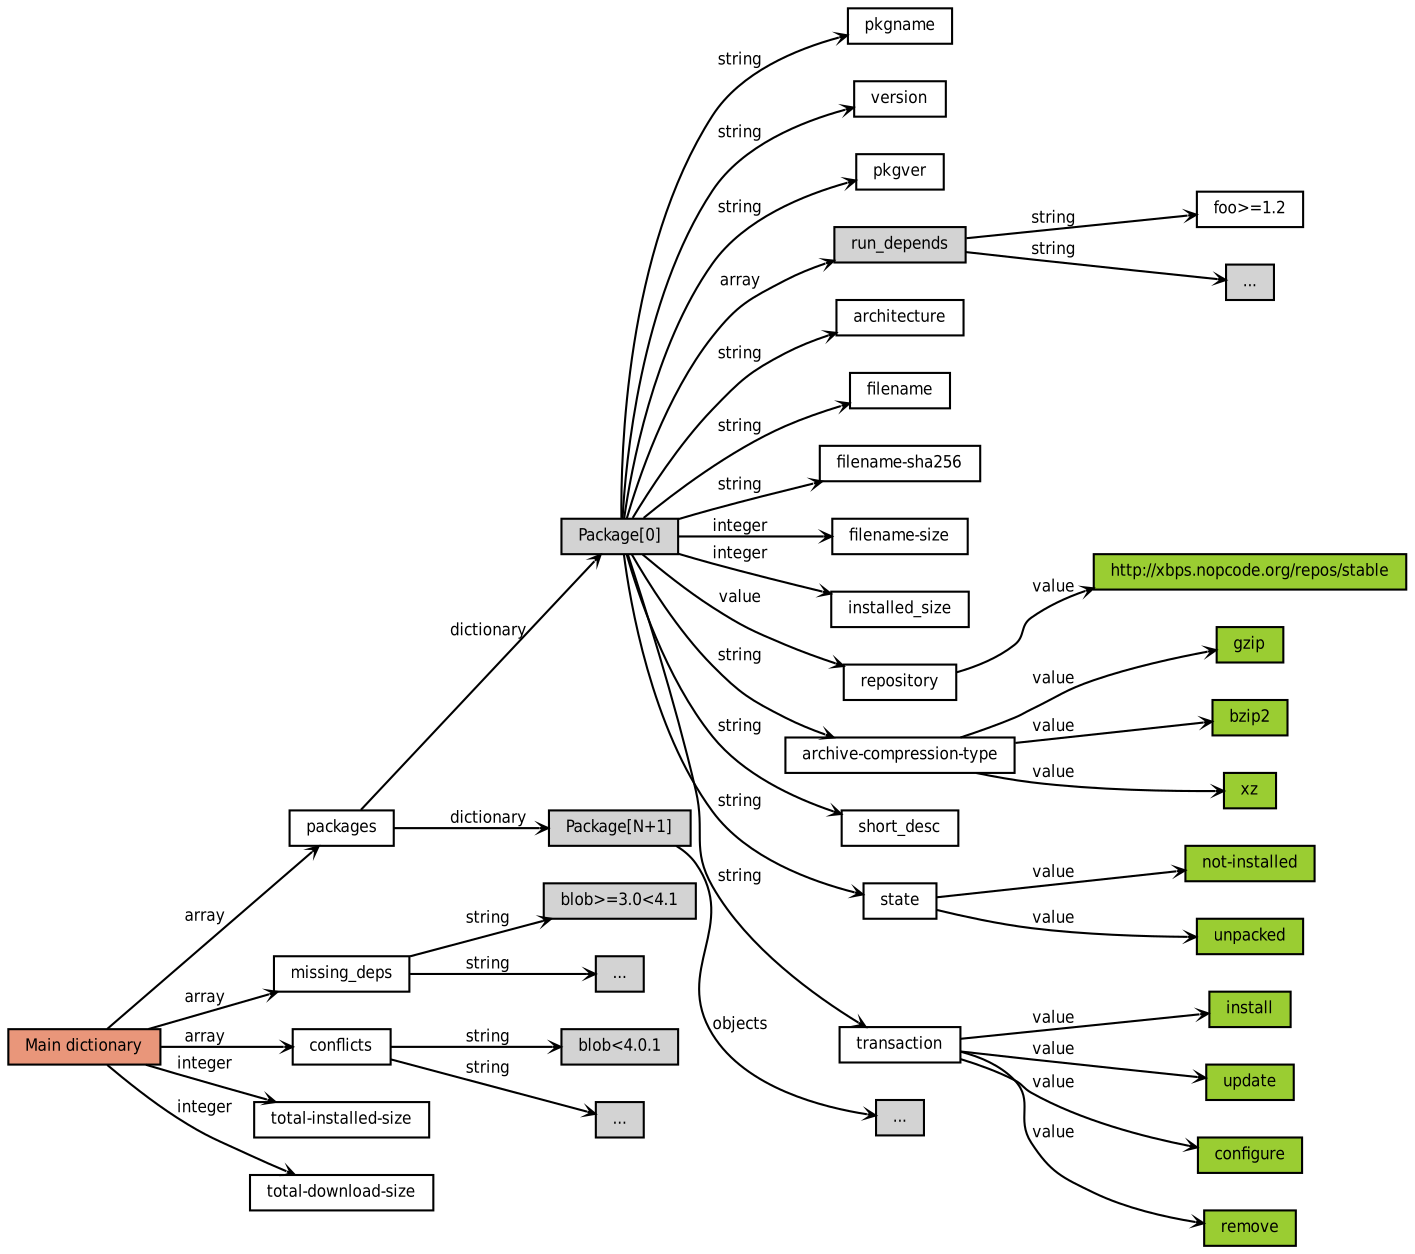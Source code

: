digraph transaction_dictionary {
	graph [rankdir=LR,ranksep=".1"];
	edge [arrowhead="vee",arrowsize="0.40",fontname="DejaVuSansCondensed",fontsize="8"];
	node [shape=box,fontname="DejaVuSansCondensed",fontsize="8",height=".1",width=".1"];
	main -> packages [label="array"];
	main -> missing_deps [label="array"];
	main -> conflicts [label="array"];
	missing_deps -> mdep1 [label="string"];
	missing_deps -> mdep2 [label="string"];
	conflicts -> conflict1 [label="string"];
	conflicts -> conflict2 [label="string"];
	mdep1 [style=filled,label="blob>=3.0<4.1"];
	mdep2 [style=filled,label="..."];
	conflict1 [style=filled,label="blob<4.0.1"];
	conflict2 [style=filled,label="..."];
	main -> totalsize [label="integer"];
	main -> totaldlsize [label="integer"];
	main [style=filled,fillcolor="darksalmon",label="Main dictionary"];
	totalsize [label="total-installed-size"];
	totaldlsize [label="total-download-size"];
	packages -> dictionary [label="dictionary"];
	packages -> dictionary2 [label="dictionary"];
	dictionary [style=filled,label="Package[0]"];
	dictionary2 [style=filled,label="Package[N+1]"];
	dictionary2 -> dict2_objs [label="objects"];
	dict2_objs [style=filled,label="..."];
	dictionary -> pkgname [label="string"];
	dictionary -> version [label="string"];
	dictionary -> pkgver [label="string"];
	dictionary -> run_depends [label="array"];
	run_depends [style=filled];
	run_depends -> rundep1_string [label="string"];
	run_depends -> rundep2_string [label="string"];
	rundep1_string [label="foo>=1.2"];
	rundep2_string [style=filled,label="..."];
	dictionary -> architecture [label="string"];
	dictionary -> filename [label="string"];
	dictionary -> fnamesha256 [label="string"];
	fnamesha256 [label="filename-sha256"];
	dictionary -> fnamesize [label="integer"];
	fnamesize [label="filename-size"];
	dictionary -> instsize [label="integer"];
	instsize [label="installed_size"];
	dictionary -> repository [label="value"];
	repository -> repoval [label="value"];
	repoval [style=filled,fillcolor="yellowgreen",label="http://xbps.nopcode.org/repos/stable"];
	dictionary -> archive_comptype [label="string"];
	archive_comptype [label="archive-compression-type"];
	archive_comptype -> comptype_gz [label="value"];
	archive_comptype -> comptype_bz [label="value"];
	archive_comptype -> comptype_xz [label="value"];
	comptype_gz [style=filled,fillcolor="yellowgreen",label="gzip"];
	comptype_bz [style=filled,fillcolor="yellowgreen",label="bzip2"];
	comptype_xz [style=filled,fillcolor="yellowgreen",label="xz"];
	dictionary -> short_desc [label="string"];
	dictionary -> state [label="string"];
	state -> state_notinst [label="value"];
	state -> state_unpacked [label="value"];
	state_notinst [style=filled,fillcolor="yellowgreen",label="not-installed"];
	state_unpacked [style=filled,fillcolor="yellowgreen",label="unpacked"];
	dictionary -> transaction [label="string"];
	transaction [label="transaction"];
	transaction -> tract_inst [label="value"];
	transaction -> tract_up [label="value"];
	transaction -> tract_cf [label="value"];
	transaction -> tract_rm [label="value"];
	tract_inst [style=filled,fillcolor="yellowgreen",label="install"];
	tract_up [style=filled,fillcolor="yellowgreen",label="update"];
	tract_cf [style=filled,fillcolor="yellowgreen",label="configure"];
	tract_rm [style=filled,fillcolor="yellowgreen",label="remove"];
}
